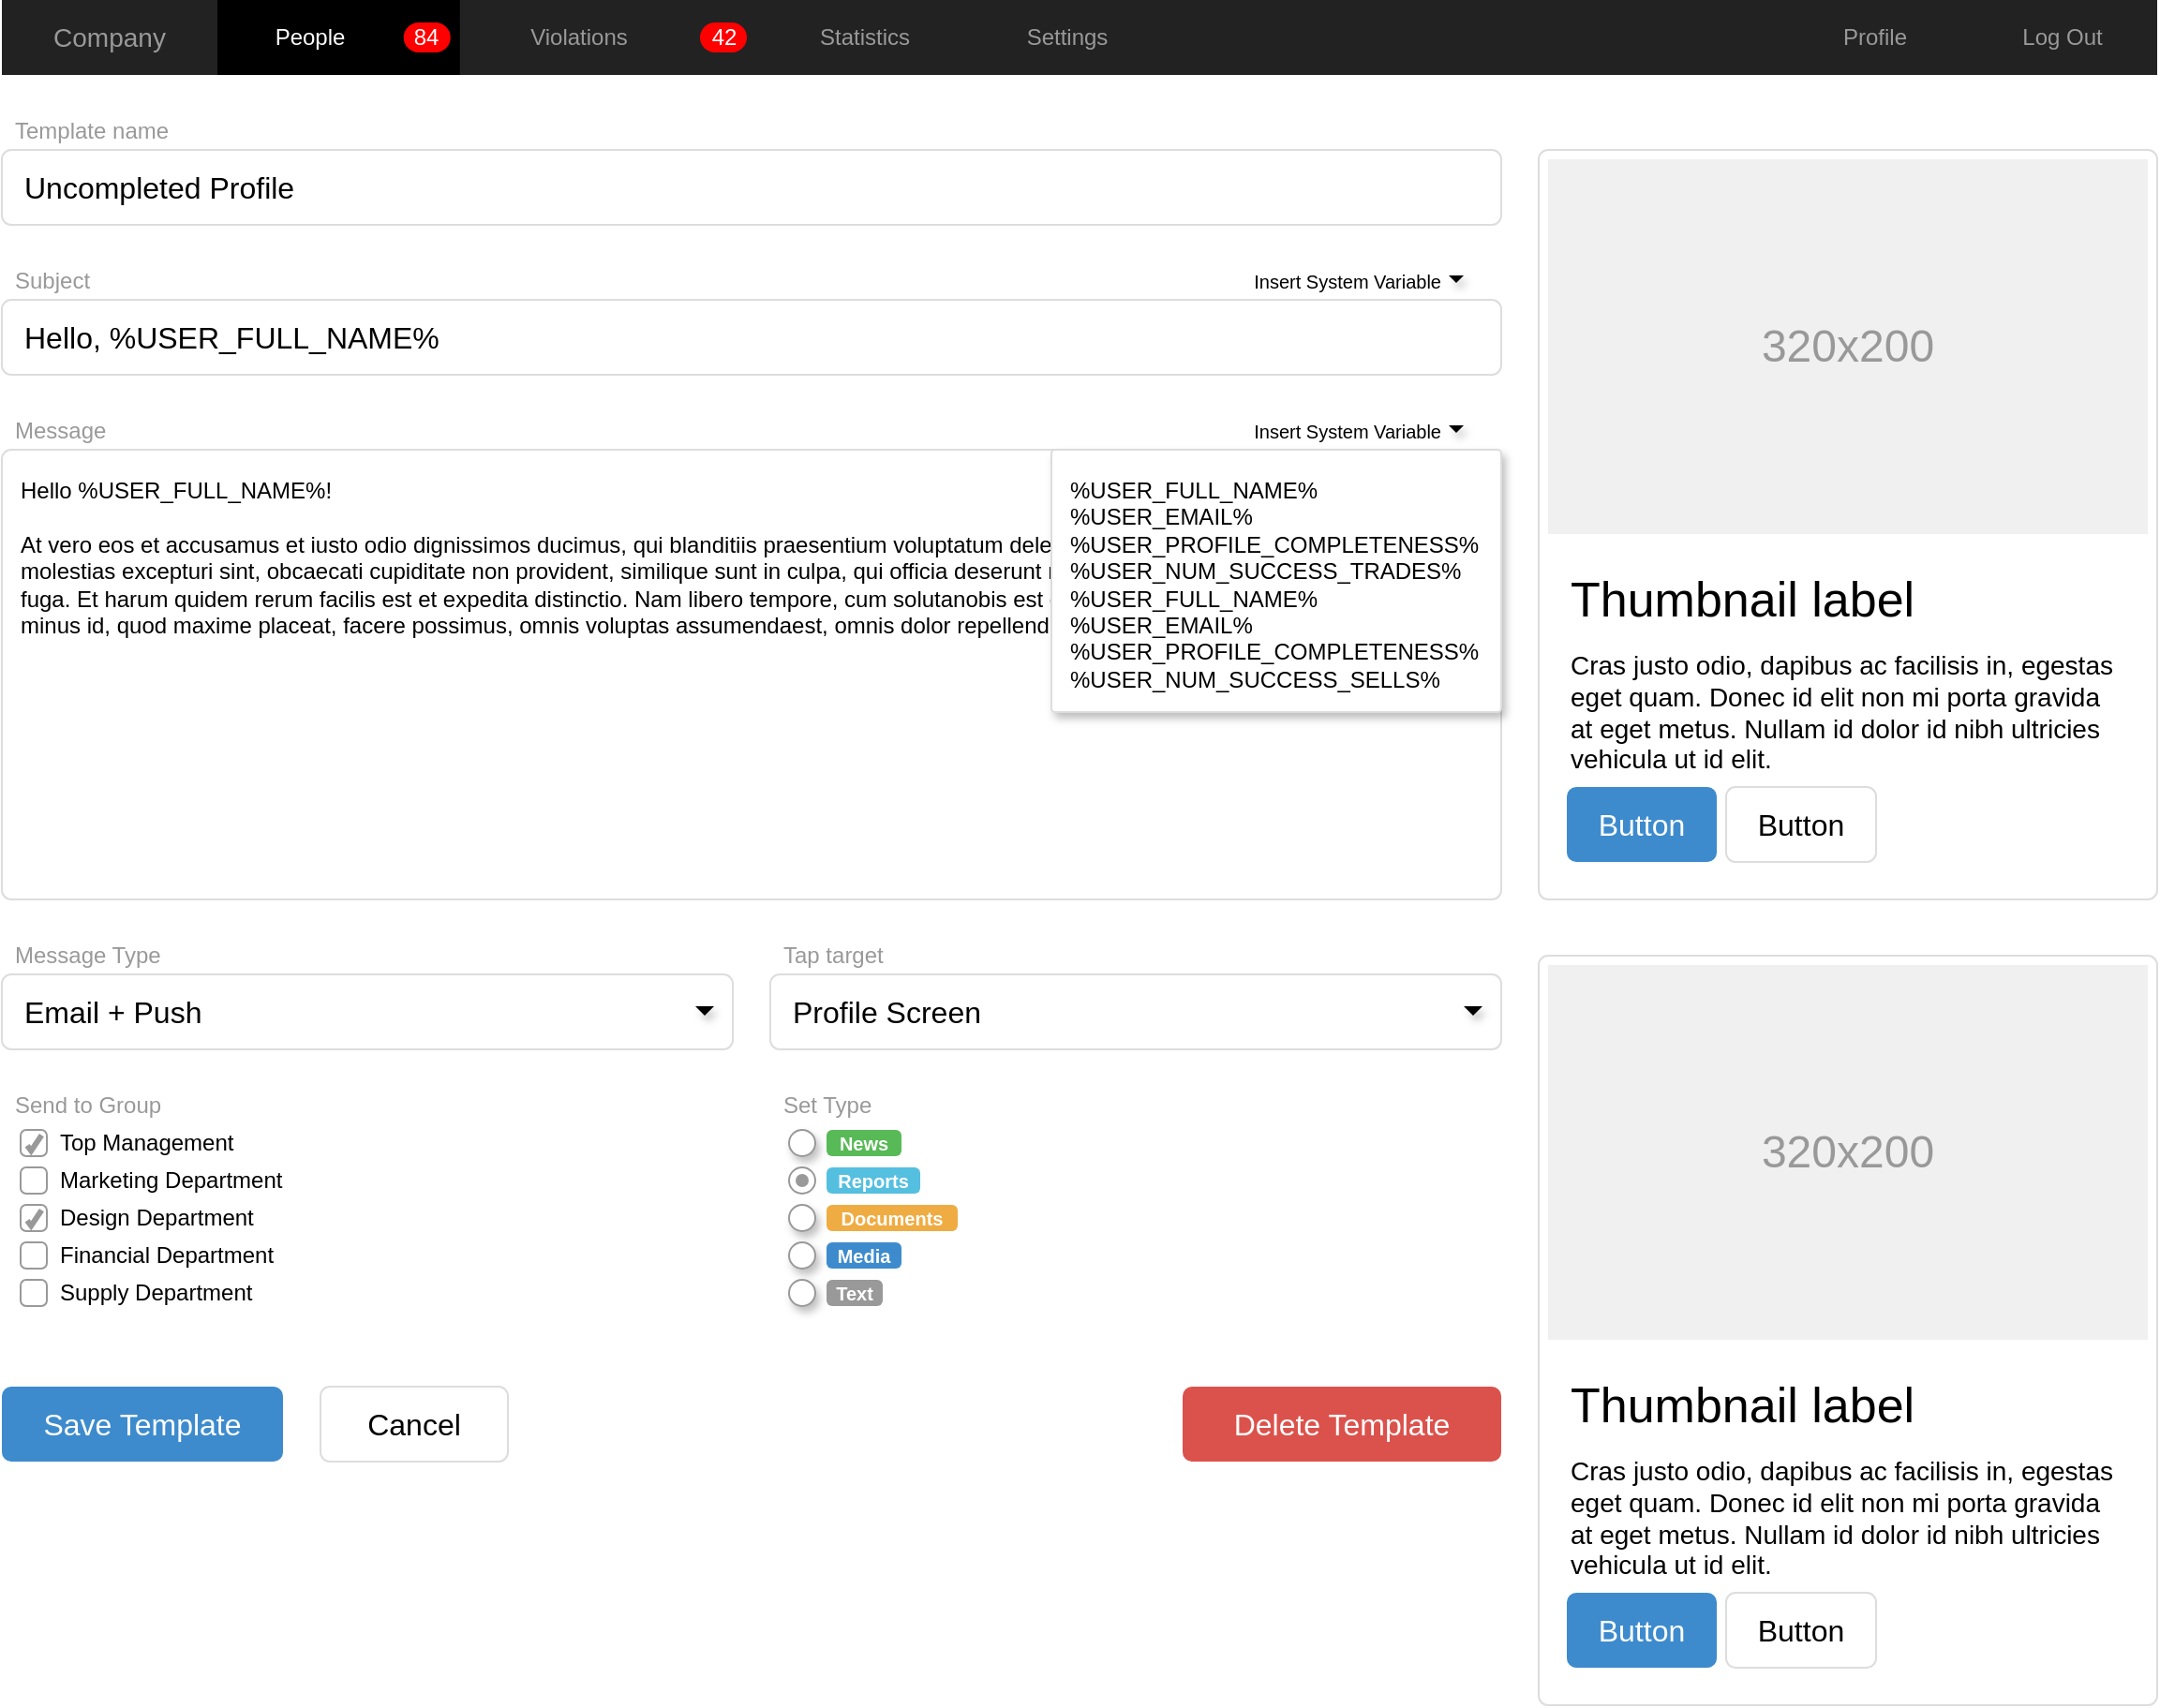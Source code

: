 <mxfile version="16.5.6" type="github" pages="3">
  <diagram name="Page-1" id="c9db0220-8083-56f3-ca83-edcdcd058819">
    <mxGraphModel dx="1392" dy="823" grid="1" gridSize="10" guides="1" tooltips="1" connect="1" arrows="1" fold="1" page="1" pageScale="1.5" pageWidth="826" pageHeight="1169" background="#ffffff" math="0" shadow="0">
      <root>
        <mxCell id="0" style=";html=1;" />
        <mxCell id="1" style=";html=1;" parent="0" />
        <mxCell id="3d76a8aef4d5c911-1" value="" style="html=1;shadow=0;dashed=0;shape=mxgraph.bootstrap.rect;fillColor=#222222;strokeColor=none;whiteSpace=wrap;rounded=0;fontSize=12;fontColor=#000000;align=center;" parent="1" vertex="1">
          <mxGeometry x="40" y="70" width="1150" height="40" as="geometry" />
        </mxCell>
        <mxCell id="3d76a8aef4d5c911-2" value="Company" style="html=1;shadow=0;dashed=0;fillColor=none;strokeColor=none;shape=mxgraph.bootstrap.rect;fontColor=#999999;fontSize=14;whiteSpace=wrap;" parent="3d76a8aef4d5c911-1" vertex="1">
          <mxGeometry width="115" height="40" as="geometry" />
        </mxCell>
        <mxCell id="3d76a8aef4d5c911-3" value="People" style="html=1;shadow=0;dashed=0;shape=mxgraph.bootstrap.rect;fillColor=#000000;strokeColor=none;fontColor=#ffffff;spacingRight=30;whiteSpace=wrap;" parent="3d76a8aef4d5c911-1" vertex="1">
          <mxGeometry x="115" width="129.375" height="40" as="geometry" />
        </mxCell>
        <mxCell id="3d76a8aef4d5c911-4" value="84" style="html=1;shadow=0;dashed=0;shape=mxgraph.bootstrap.rrect;rSize=8;fillColor=#ff0000;strokeColor=none;fontColor=#ffffff;whiteSpace=wrap;" parent="3d76a8aef4d5c911-3" vertex="1">
          <mxGeometry x="1" y="0.5" width="25" height="16" relative="1" as="geometry">
            <mxPoint x="-30" y="-8" as="offset" />
          </mxGeometry>
        </mxCell>
        <mxCell id="3d76a8aef4d5c911-5" value="Violations" style="html=1;shadow=0;dashed=0;fillColor=none;strokeColor=none;shape=mxgraph.bootstrap.rect;fontColor=#999999;spacingRight=30;whiteSpace=wrap;" parent="3d76a8aef4d5c911-1" vertex="1">
          <mxGeometry x="244.375" width="158.125" height="40" as="geometry" />
        </mxCell>
        <mxCell id="3d76a8aef4d5c911-6" value="42" style="html=1;shadow=0;dashed=0;shape=mxgraph.bootstrap.rrect;rSize=8;fillColor=#ff0000;strokeColor=none;fontColor=#ffffff;whiteSpace=wrap;" parent="3d76a8aef4d5c911-5" vertex="1">
          <mxGeometry x="1" y="0.5" width="25" height="16" relative="1" as="geometry">
            <mxPoint x="-30" y="-8" as="offset" />
          </mxGeometry>
        </mxCell>
        <mxCell id="3d76a8aef4d5c911-7" value="Statistics" style="html=1;shadow=0;dashed=0;fillColor=none;strokeColor=none;shape=mxgraph.bootstrap.rect;fontColor=#999999;whiteSpace=wrap;" parent="3d76a8aef4d5c911-1" vertex="1">
          <mxGeometry x="402.5" width="115" height="40" as="geometry" />
        </mxCell>
        <mxCell id="3d76a8aef4d5c911-8" value="Settings" style="html=1;shadow=0;dashed=0;fillColor=none;strokeColor=none;shape=mxgraph.bootstrap.rect;fontColor=#999999;whiteSpace=wrap;" parent="3d76a8aef4d5c911-1" vertex="1">
          <mxGeometry x="517.5" width="100.625" height="40" as="geometry" />
        </mxCell>
        <mxCell id="3d76a8aef4d5c911-9" value="Profile" style="html=1;shadow=0;dashed=0;fillColor=none;strokeColor=none;shape=mxgraph.bootstrap.rect;fontColor=#999999;whiteSpace=wrap;" parent="3d76a8aef4d5c911-1" vertex="1">
          <mxGeometry x="948.75" width="100.625" height="40" as="geometry" />
        </mxCell>
        <mxCell id="3d76a8aef4d5c911-10" value="Log Out" style="html=1;shadow=0;dashed=0;fillColor=none;strokeColor=none;shape=mxgraph.bootstrap.rect;fontColor=#999999;whiteSpace=wrap;" parent="3d76a8aef4d5c911-1" vertex="1">
          <mxGeometry x="1049.375" width="100.625" height="40" as="geometry" />
        </mxCell>
        <mxCell id="3d76a8aef4d5c911-11" value="" style="html=1;shadow=0;dashed=0;shape=mxgraph.bootstrap.rrect;rSize=5;strokeColor=#dddddd;rounded=0;fontSize=12;align=center;" parent="1" vertex="1">
          <mxGeometry x="860" y="150" width="330" height="400" as="geometry" />
        </mxCell>
        <mxCell id="3d76a8aef4d5c911-12" value="320x200" style="shape=rect;fontSize=24;fillColor=#f0f0f0;strokeColor=none;fontColor=#999999;whiteSpace=wrap;" parent="3d76a8aef4d5c911-11" vertex="1">
          <mxGeometry x="5" y="5" width="320" height="200" as="geometry" />
        </mxCell>
        <mxCell id="3d76a8aef4d5c911-13" value="Thumbnail label" style="html=1;shadow=0;dashed=0;shape=mxgraph.bootstrap.anchor;fontSize=26;align=left;whiteSpace=wrap;" parent="3d76a8aef4d5c911-11" vertex="1">
          <mxGeometry x="15" y="220" width="300" height="40" as="geometry" />
        </mxCell>
        <mxCell id="3d76a8aef4d5c911-14" value="Cras justo odio, dapibus ac facilisis in, egestas eget quam. Donec id elit non mi porta gravida at eget metus. Nullam id dolor id nibh ultricies vehicula ut id elit." style="html=1;shadow=0;dashed=0;shape=mxgraph.bootstrap.anchor;strokeColor=#dddddd;whiteSpace=wrap;align=left;verticalAlign=top;fontSize=14;whiteSpace=wrap;" parent="3d76a8aef4d5c911-11" vertex="1">
          <mxGeometry x="15" y="260" width="300" height="80" as="geometry" />
        </mxCell>
        <mxCell id="3d76a8aef4d5c911-15" value="Button" style="html=1;shadow=0;dashed=0;shape=mxgraph.bootstrap.rrect;rSize=5;fontSize=16;fillColor=#3D8BCD;strokeColor=none;fontColor=#ffffff;whiteSpace=wrap;" parent="3d76a8aef4d5c911-11" vertex="1">
          <mxGeometry y="1" width="80" height="40" relative="1" as="geometry">
            <mxPoint x="15" y="-60" as="offset" />
          </mxGeometry>
        </mxCell>
        <mxCell id="3d76a8aef4d5c911-16" value="Button" style="html=1;shadow=0;dashed=0;shape=mxgraph.bootstrap.rrect;rSize=5;fontSize=16;strokeColor=#dddddd;whiteSpace=wrap;" parent="3d76a8aef4d5c911-11" vertex="1">
          <mxGeometry y="1" width="80" height="40" relative="1" as="geometry">
            <mxPoint x="100" y="-60" as="offset" />
          </mxGeometry>
        </mxCell>
        <mxCell id="3d76a8aef4d5c911-17" value="Template name" style="html=1;shadow=0;dashed=0;shape=mxgraph.bootstrap.rect;strokeColor=none;fillColor=none;fontColor=#999999;align=left;spacingLeft=5;whiteSpace=wrap;rounded=0;" parent="1" vertex="1">
          <mxGeometry x="40" y="130" width="200" height="20" as="geometry" />
        </mxCell>
        <mxCell id="3d76a8aef4d5c911-18" value="Uncompleted Profile" style="html=1;shadow=0;dashed=0;shape=mxgraph.bootstrap.rrect;rSize=5;strokeColor=#dddddd;;align=left;spacingLeft=10;fontSize=16;whiteSpace=wrap;rounded=0;" parent="1" vertex="1">
          <mxGeometry x="40" y="150" width="800" height="40" as="geometry" />
        </mxCell>
        <mxCell id="3d76a8aef4d5c911-19" value="Subject" style="html=1;shadow=0;dashed=0;shape=mxgraph.bootstrap.rect;strokeColor=none;fillColor=none;fontColor=#999999;align=left;spacingLeft=5;whiteSpace=wrap;rounded=0;" parent="1" vertex="1">
          <mxGeometry x="40" y="210" width="200" height="20" as="geometry" />
        </mxCell>
        <mxCell id="3d76a8aef4d5c911-20" value="Hello, %USER_FULL_NAME%" style="html=1;shadow=0;dashed=0;shape=mxgraph.bootstrap.rrect;rSize=5;strokeColor=#dddddd;align=left;spacingLeft=10;fontSize=16;whiteSpace=wrap;rounded=0;" parent="1" vertex="1">
          <mxGeometry x="40" y="230" width="800" height="40" as="geometry" />
        </mxCell>
        <mxCell id="3d76a8aef4d5c911-21" value="Insert System Variable" style="html=1;shadow=0;dashed=0;shape=mxgraph.bootstrap.rect;strokeColor=none;fillColor=none;align=right;fontSize=10;whiteSpace=wrap;rounded=0;" parent="1" vertex="1">
          <mxGeometry x="690" y="210" width="120" height="20" as="geometry" />
        </mxCell>
        <mxCell id="3d76a8aef4d5c911-22" value="" style="shape=triangle;strokeColor=none;fillColor=#000000;direction=south;rounded=0;shadow=1;fontSize=12;fontColor=#000000;align=center;html=1;" parent="1" vertex="1">
          <mxGeometry x="812" y="217" width="8" height="4" as="geometry" />
        </mxCell>
        <mxCell id="3d76a8aef4d5c911-23" value="Message" style="html=1;shadow=0;dashed=0;shape=mxgraph.bootstrap.rect;strokeColor=none;fillColor=none;fontColor=#999999;align=left;spacingLeft=5;whiteSpace=wrap;rounded=0;" parent="1" vertex="1">
          <mxGeometry x="40" y="290" width="200" height="20" as="geometry" />
        </mxCell>
        <mxCell id="3d76a8aef4d5c911-24" value="Hello %USER_FULL_NAME%!&#xa;&#xa;At vero eos et accusamus et iusto odio dignissimos ducimus, qui blanditiis praesentium voluptatum deleniti atque corrupti, quosdolores et quas molestias excepturi sint, obcaecati cupiditate non provident, similique sunt in culpa, qui officia deserunt mollitiaanimi, id est laborum et dolorum fuga. Et harum quidem rerum facilis est et expedita distinctio. Nam libero tempore, cum solutanobis est eligendi optio, cumque nihil impedit, quo minus id, quod maxime placeat, facere possimus, omnis voluptas assumendaest, omnis dolor repellendus." style="html=1;shadow=0;dashed=0;shape=mxgraph.bootstrap.rrect;rSize=5;fontSize=12;strokeColor=#dddddd;align=left;spacing=10;verticalAlign=top;whiteSpace=wrap;rounded=0;" parent="1" vertex="1">
          <mxGeometry x="40" y="310" width="800" height="240" as="geometry" />
        </mxCell>
        <mxCell id="3d76a8aef4d5c911-25" value="Insert System Variable" style="html=1;shadow=0;dashed=0;shape=mxgraph.bootstrap.rect;strokeColor=none;fillColor=none;align=right;fontSize=10;whiteSpace=wrap;rounded=0;" parent="1" vertex="1">
          <mxGeometry x="690" y="290" width="120" height="20" as="geometry" />
        </mxCell>
        <mxCell id="3d76a8aef4d5c911-26" value="" style="shape=triangle;strokeColor=none;fillColor=#000000;direction=south;rounded=0;shadow=1;fontSize=12;fontColor=#000000;align=center;html=1;" parent="1" vertex="1">
          <mxGeometry x="812" y="297" width="8" height="4" as="geometry" />
        </mxCell>
        <mxCell id="3d76a8aef4d5c911-27" value="%USER_FULL_NAME%&#xa;%USER_EMAIL%&#xa;%USER_PROFILE_COMPLETENESS%&#xa;%USER_NUM_SUCCESS_TRADES%&#xa;%USER_FULL_NAME%&#xa;%USER_EMAIL%&#xa;%USER_PROFILE_COMPLETENESS%&#xa;%USER_NUM_SUCCESS_SELLS%" style="html=1;shadow=0;dashed=0;shape=mxgraph.bootstrap.rrect;fontSize=12;rSize=2;strokeColor=#dddddd;align=left;verticalAlign=top;spacing=10;shadow=1;whiteSpace=wrap;rounded=0;" parent="1" vertex="1">
          <mxGeometry x="600" y="310" width="240" height="140" as="geometry" />
        </mxCell>
        <mxCell id="3d76a8aef4d5c911-28" value="Message Type" style="html=1;shadow=0;dashed=0;shape=mxgraph.bootstrap.rect;strokeColor=none;fillColor=none;fontColor=#999999;align=left;spacingLeft=5;whiteSpace=wrap;rounded=0;" parent="1" vertex="1">
          <mxGeometry x="40" y="570" width="200" height="20" as="geometry" />
        </mxCell>
        <mxCell id="3d76a8aef4d5c911-29" value="Email + Push" style="html=1;shadow=0;dashed=0;shape=mxgraph.bootstrap.rrect;rSize=5;strokeColor=#dddddd;align=left;spacingLeft=10;fontSize=16;whiteSpace=wrap;rounded=0;" parent="1" vertex="1">
          <mxGeometry x="40" y="590" width="390" height="40" as="geometry" />
        </mxCell>
        <mxCell id="3d76a8aef4d5c911-30" value="" style="shape=triangle;strokeColor=none;fillColor=#000000;direction=south;rounded=0;shadow=1;fontSize=12;fontColor=#000000;align=center;html=1;" parent="1" vertex="1">
          <mxGeometry x="410" y="607" width="10" height="5" as="geometry" />
        </mxCell>
        <mxCell id="3d76a8aef4d5c911-31" value="Tap target" style="html=1;shadow=0;dashed=0;shape=mxgraph.bootstrap.rect;strokeColor=none;fillColor=none;fontColor=#999999;align=left;spacingLeft=5;whiteSpace=wrap;rounded=0;" parent="1" vertex="1">
          <mxGeometry x="450" y="570" width="200" height="20" as="geometry" />
        </mxCell>
        <mxCell id="3d76a8aef4d5c911-32" value="Profile Screen" style="html=1;shadow=0;dashed=0;shape=mxgraph.bootstrap.rrect;rSize=5;strokeColor=#dddddd;align=left;spacingLeft=10;fontSize=16;whiteSpace=wrap;rounded=0;" parent="1" vertex="1">
          <mxGeometry x="450" y="590" width="390" height="40" as="geometry" />
        </mxCell>
        <mxCell id="3d76a8aef4d5c911-33" value="" style="shape=triangle;strokeColor=none;fillColor=#000000;direction=south;rounded=0;shadow=1;fontSize=12;fontColor=#000000;align=center;html=1;" parent="1" vertex="1">
          <mxGeometry x="820" y="607" width="10" height="5" as="geometry" />
        </mxCell>
        <mxCell id="3d76a8aef4d5c911-34" value="Send to Group" style="html=1;shadow=0;dashed=0;shape=mxgraph.bootstrap.rect;strokeColor=none;fillColor=none;fontColor=#999999;align=left;spacingLeft=5;whiteSpace=wrap;rounded=0;" parent="1" vertex="1">
          <mxGeometry x="40" y="650" width="200" height="20" as="geometry" />
        </mxCell>
        <mxCell id="3d76a8aef4d5c911-35" value="Top Management" style="html=1;shadow=0;dashed=0;shape=mxgraph.bootstrap.checkbox;fontSize=12;strokeColor=#999999;align=left;labelPosition=right;spacingLeft=5;rounded=0;" parent="1" vertex="1">
          <mxGeometry x="50" y="673" width="14" height="14" as="geometry" />
        </mxCell>
        <mxCell id="3d76a8aef4d5c911-36" value="Marketing Department" style="html=1;shadow=0;dashed=0;shape=mxgraph.bootstrap.rrect;fontSize=12;rSize=3;strokeColor=#999999;align=left;labelPosition=right;spacingLeft=5;rounded=0;" parent="1" vertex="1">
          <mxGeometry x="50" y="693" width="14" height="14" as="geometry" />
        </mxCell>
        <mxCell id="3d76a8aef4d5c911-37" value="Design Department" style="html=1;shadow=0;dashed=0;shape=mxgraph.bootstrap.checkbox;fontSize=12;strokeColor=#999999;align=left;labelPosition=right;spacingLeft=5;rounded=0;" parent="1" vertex="1">
          <mxGeometry x="50" y="713" width="14" height="14" as="geometry" />
        </mxCell>
        <mxCell id="3d76a8aef4d5c911-38" value="Financial Department" style="html=1;shadow=0;dashed=0;shape=mxgraph.bootstrap.rrect;fontSize=12;rSize=3;strokeColor=#999999;align=left;labelPosition=right;spacingLeft=5;rounded=0;" parent="1" vertex="1">
          <mxGeometry x="50" y="733" width="14" height="14" as="geometry" />
        </mxCell>
        <mxCell id="3d76a8aef4d5c911-39" value="Supply Department" style="html=1;shadow=0;dashed=0;shape=mxgraph.bootstrap.rrect;fontSize=12;rSize=3;strokeColor=#999999;align=left;labelPosition=right;spacingLeft=5;rounded=0;" parent="1" vertex="1">
          <mxGeometry x="50" y="753" width="14" height="14" as="geometry" />
        </mxCell>
        <mxCell id="3d76a8aef4d5c911-40" value="Set Type" style="html=1;shadow=0;dashed=0;shape=mxgraph.bootstrap.rect;strokeColor=none;fillColor=none;fontColor=#999999;align=left;spacingLeft=5;whiteSpace=wrap;rounded=0;" parent="1" vertex="1">
          <mxGeometry x="450" y="650" width="200" height="20" as="geometry" />
        </mxCell>
        <mxCell id="3d76a8aef4d5c911-41" value="" style="shape=ellipse;dashed=0;strokeColor=#999999;fillColor=#ffffff;html=1;rounded=0;shadow=1;fontSize=12;fontColor=#000000;align=center;" parent="1" vertex="1">
          <mxGeometry x="460" y="673" width="14" height="14" as="geometry" />
        </mxCell>
        <mxCell id="3d76a8aef4d5c911-42" value="News" style="html=1;shadow=0;dashed=0;shape=mxgraph.bootstrap.rrect;align=center;rSize=3;strokeColor=none;fillColor=#58B957;fontColor=#ffffff;fontStyle=1;fontSize=10;whiteSpace=wrap;rounded=0;" parent="1" vertex="1">
          <mxGeometry x="480" y="673" width="40" height="14" as="geometry" />
        </mxCell>
        <mxCell id="3d76a8aef4d5c911-43" value="" style="html=1;shadow=0;dashed=0;shape=mxgraph.bootstrap.radioButton;strokeColor=#999999;fillColor=#ffffff;rounded=0;fontSize=12;fontColor=#000000;align=center;" parent="1" vertex="1">
          <mxGeometry x="460" y="693" width="14" height="14" as="geometry" />
        </mxCell>
        <mxCell id="3d76a8aef4d5c911-44" value="Reports" style="html=1;shadow=0;dashed=0;shape=mxgraph.bootstrap.rrect;align=center;rSize=3;strokeColor=none;fillColor=#55BFE0;fontColor=#ffffff;fontStyle=1;fontSize=10;whiteSpace=wrap;rounded=0;" parent="1" vertex="1">
          <mxGeometry x="480" y="693" width="50" height="14" as="geometry" />
        </mxCell>
        <mxCell id="3d76a8aef4d5c911-45" value="" style="shape=ellipse;dashed=0;strokeColor=#999999;fillColor=#ffffff;html=1;rounded=0;shadow=1;fontSize=12;fontColor=#000000;align=center;" parent="1" vertex="1">
          <mxGeometry x="460" y="713" width="14" height="14" as="geometry" />
        </mxCell>
        <mxCell id="3d76a8aef4d5c911-46" value="Documents" style="html=1;shadow=0;dashed=0;shape=mxgraph.bootstrap.rrect;align=center;rSize=3;strokeColor=none;fillColor=#EFAC43;fontColor=#ffffff;fontStyle=1;fontSize=10;whiteSpace=wrap;rounded=0;" parent="1" vertex="1">
          <mxGeometry x="480" y="713" width="70" height="14" as="geometry" />
        </mxCell>
        <mxCell id="3d76a8aef4d5c911-47" value="" style="shape=ellipse;dashed=0;strokeColor=#999999;fillColor=#ffffff;html=1;rounded=0;shadow=1;fontSize=12;fontColor=#000000;align=center;" parent="1" vertex="1">
          <mxGeometry x="460" y="733" width="14" height="14" as="geometry" />
        </mxCell>
        <mxCell id="3d76a8aef4d5c911-48" value="Media" style="html=1;shadow=0;dashed=0;shape=mxgraph.bootstrap.rrect;align=center;rSize=3;strokeColor=none;fillColor=#3D8BCD;fontColor=#ffffff;fontStyle=1;fontSize=10;whiteSpace=wrap;rounded=0;" parent="1" vertex="1">
          <mxGeometry x="480" y="733" width="40" height="14" as="geometry" />
        </mxCell>
        <mxCell id="3d76a8aef4d5c911-49" value="" style="shape=ellipse;dashed=0;strokeColor=#999999;fillColor=#ffffff;html=1;rounded=0;shadow=1;fontSize=12;fontColor=#000000;align=center;" parent="1" vertex="1">
          <mxGeometry x="460" y="753" width="14" height="14" as="geometry" />
        </mxCell>
        <mxCell id="3d76a8aef4d5c911-50" value="Text" style="html=1;shadow=0;dashed=0;shape=mxgraph.bootstrap.rrect;align=center;rSize=3;strokeColor=none;fillColor=#999999;fontColor=#ffffff;fontStyle=1;fontSize=10;whiteSpace=wrap;rounded=0;" parent="1" vertex="1">
          <mxGeometry x="480" y="753" width="30" height="14" as="geometry" />
        </mxCell>
        <mxCell id="3d76a8aef4d5c911-51" value="Save Template" style="html=1;shadow=0;dashed=0;shape=mxgraph.bootstrap.rrect;align=center;rSize=5;strokeColor=none;fillColor=#3D8BCD;fontColor=#ffffff;fontSize=16;whiteSpace=wrap;rounded=0;" parent="1" vertex="1">
          <mxGeometry x="40" y="810" width="150" height="40" as="geometry" />
        </mxCell>
        <mxCell id="3d76a8aef4d5c911-52" value="Cancel" style="html=1;shadow=0;dashed=0;shape=mxgraph.bootstrap.rrect;align=center;rSize=5;strokeColor=#dddddd;fontSize=16;whiteSpace=wrap;rounded=0;" parent="1" vertex="1">
          <mxGeometry x="210" y="810" width="100" height="40" as="geometry" />
        </mxCell>
        <mxCell id="3d76a8aef4d5c911-53" value="Delete Template" style="html=1;shadow=0;dashed=0;shape=mxgraph.bootstrap.rrect;align=center;rSize=5;strokeColor=none;fillColor=#DB524C;fontColor=#ffffff;fontSize=16;whiteSpace=wrap;rounded=0;" parent="1" vertex="1">
          <mxGeometry x="670" y="810" width="170" height="40" as="geometry" />
        </mxCell>
        <mxCell id="3d76a8aef4d5c911-54" value="" style="html=1;shadow=0;dashed=0;shape=mxgraph.bootstrap.rrect;rSize=5;strokeColor=#dddddd;rounded=0;fontSize=12;align=center;" parent="1" vertex="1">
          <mxGeometry x="860" y="580" width="330" height="400" as="geometry" />
        </mxCell>
        <mxCell id="3d76a8aef4d5c911-55" value="320x200" style="shape=rect;fontSize=24;fillColor=#f0f0f0;strokeColor=none;fontColor=#999999;whiteSpace=wrap;" parent="3d76a8aef4d5c911-54" vertex="1">
          <mxGeometry x="5" y="5" width="320" height="200" as="geometry" />
        </mxCell>
        <mxCell id="3d76a8aef4d5c911-56" value="Thumbnail label" style="html=1;shadow=0;dashed=0;shape=mxgraph.bootstrap.anchor;fontSize=26;align=left;whiteSpace=wrap;" parent="3d76a8aef4d5c911-54" vertex="1">
          <mxGeometry x="15" y="220" width="300" height="40" as="geometry" />
        </mxCell>
        <mxCell id="3d76a8aef4d5c911-57" value="Cras justo odio, dapibus ac facilisis in, egestas eget quam. Donec id elit non mi porta gravida at eget metus. Nullam id dolor id nibh ultricies vehicula ut id elit." style="html=1;shadow=0;dashed=0;shape=mxgraph.bootstrap.anchor;strokeColor=#dddddd;whiteSpace=wrap;align=left;verticalAlign=top;fontSize=14;whiteSpace=wrap;" parent="3d76a8aef4d5c911-54" vertex="1">
          <mxGeometry x="15" y="260" width="300" height="80" as="geometry" />
        </mxCell>
        <mxCell id="3d76a8aef4d5c911-58" value="Button" style="html=1;shadow=0;dashed=0;shape=mxgraph.bootstrap.rrect;rSize=5;fontSize=16;fillColor=#3D8BCD;strokeColor=none;fontColor=#ffffff;whiteSpace=wrap;" parent="3d76a8aef4d5c911-54" vertex="1">
          <mxGeometry y="1" width="80" height="40" relative="1" as="geometry">
            <mxPoint x="15" y="-60" as="offset" />
          </mxGeometry>
        </mxCell>
        <mxCell id="3d76a8aef4d5c911-59" value="Button" style="html=1;shadow=0;dashed=0;shape=mxgraph.bootstrap.rrect;rSize=5;fontSize=16;strokeColor=#dddddd;whiteSpace=wrap;" parent="3d76a8aef4d5c911-54" vertex="1">
          <mxGeometry y="1" width="80" height="40" relative="1" as="geometry">
            <mxPoint x="100" y="-60" as="offset" />
          </mxGeometry>
        </mxCell>
      </root>
    </mxGraphModel>
  </diagram>
  <diagram id="GwYfpjJH9VO5fKc5FslF" name="Page-2">
    <mxGraphModel dx="5726" dy="4469" grid="1" gridSize="10" guides="1" tooltips="1" connect="1" arrows="1" fold="1" page="1" pageScale="1" pageWidth="850" pageHeight="1100" math="0" shadow="1">
      <root>
        <mxCell id="M9VMMHDDHPspccxscUko-0" />
        <mxCell id="M9VMMHDDHPspccxscUko-1" parent="M9VMMHDDHPspccxscUko-0" />
        <mxCell id="39L9P5LZ6C69ixdn0n8w-1" value="" style="rounded=0;whiteSpace=wrap;html=1;" vertex="1" parent="M9VMMHDDHPspccxscUko-1">
          <mxGeometry x="40" y="-160" width="960" height="1000" as="geometry" />
        </mxCell>
        <mxCell id="39L9P5LZ6C69ixdn0n8w-2" value="HEADER" style="rounded=0;whiteSpace=wrap;html=1;fillColor=#919191;fontColor=#FFFFFF;" vertex="1" parent="M9VMMHDDHPspccxscUko-1">
          <mxGeometry x="40" y="-160" width="960" height="160" as="geometry" />
        </mxCell>
        <mxCell id="p_hJxcabzia8E2aWTGxL-0" value="LOGO" style="rounded=0;whiteSpace=wrap;html=1;fillColor=#fad7ac;strokeColor=#b46504;" vertex="1" parent="M9VMMHDDHPspccxscUko-1">
          <mxGeometry x="40" y="-160" width="160" height="160" as="geometry" />
        </mxCell>
        <mxCell id="p_hJxcabzia8E2aWTGxL-6" value="course 1" style="rounded=0;whiteSpace=wrap;html=1;" vertex="1" parent="M9VMMHDDHPspccxscUko-1">
          <mxGeometry x="120" y="41" width="800" height="200" as="geometry" />
        </mxCell>
        <mxCell id="p_hJxcabzia8E2aWTGxL-9" value="&lt;font color=&quot;#ffffff&quot;&gt;FOOTER&lt;/font&gt;" style="rounded=0;whiteSpace=wrap;html=1;strokeColor=#000000;fillColor=#5E5E5E;" vertex="1" parent="M9VMMHDDHPspccxscUko-1">
          <mxGeometry x="40" y="681" width="960" height="160" as="geometry" />
        </mxCell>
        <mxCell id="p_hJxcabzia8E2aWTGxL-10" style="edgeStyle=orthogonalEdgeStyle;rounded=0;orthogonalLoop=1;jettySize=auto;html=1;exitX=0.5;exitY=1;exitDx=0;exitDy=0;" edge="1" parent="M9VMMHDDHPspccxscUko-1" source="39L9P5LZ6C69ixdn0n8w-1" target="39L9P5LZ6C69ixdn0n8w-1">
          <mxGeometry relative="1" as="geometry" />
        </mxCell>
        <mxCell id="p_hJxcabzia8E2aWTGxL-11" value="SIGN IN \ SIGN UP" style="rounded=0;whiteSpace=wrap;html=1;fillColor=#cce5ff;strokeColor=#36393d;" vertex="1" parent="M9VMMHDDHPspccxscUko-1">
          <mxGeometry x="760" y="-160" width="240" height="40" as="geometry" />
        </mxCell>
        <mxCell id="zuxQxWUdCscNBMgo1NWX-28" value="https://knowledge.ewo.dom" style="rounded=0;whiteSpace=wrap;html=1;labelBackgroundColor=none;strokeColor=#82b366;fillColor=#d5e8d4;align=left;" vertex="1" parent="M9VMMHDDHPspccxscUko-1">
          <mxGeometry x="40" y="-180" width="960" height="20" as="geometry" />
        </mxCell>
        <mxCell id="zuxQxWUdCscNBMgo1NWX-38" value="1 2 3 ... last" style="rounded=1;whiteSpace=wrap;html=1;labelBackgroundColor=none;strokeColor=#9673a6;fillColor=#e1d5e7;" vertex="1" parent="M9VMMHDDHPspccxscUko-1">
          <mxGeometry x="120" y="641" width="800" height="40" as="geometry" />
        </mxCell>
        <mxCell id="zuxQxWUdCscNBMgo1NWX-39" value="1 2 3 ... last" style="rounded=1;whiteSpace=wrap;html=1;labelBackgroundColor=none;strokeColor=#9673a6;fillColor=#e1d5e7;" vertex="1" parent="M9VMMHDDHPspccxscUko-1">
          <mxGeometry x="120" width="800" height="41" as="geometry" />
        </mxCell>
        <mxCell id="zuxQxWUdCscNBMgo1NWX-61" value="" style="rounded=0;whiteSpace=wrap;html=1;labelBackgroundColor=none;fontColor=#000000;strokeColor=#FFFF99;fillColor=#919191;" vertex="1" parent="M9VMMHDDHPspccxscUko-1">
          <mxGeometry x="40" y="-220" width="240" height="40" as="geometry" />
        </mxCell>
        <mxCell id="zuxQxWUdCscNBMgo1NWX-62" value="" style="rounded=0;whiteSpace=wrap;html=1;labelBackgroundColor=none;fontColor=#000000;strokeColor=#FFFF99;fillColor=#919191;" vertex="1" parent="M9VMMHDDHPspccxscUko-1">
          <mxGeometry x="280" y="-220" width="240" height="40" as="geometry" />
        </mxCell>
        <mxCell id="zuxQxWUdCscNBMgo1NWX-63" value="" style="rounded=0;whiteSpace=wrap;html=1;labelBackgroundColor=none;fontColor=#000000;strokeColor=#FFFF99;fillColor=#919191;" vertex="1" parent="M9VMMHDDHPspccxscUko-1">
          <mxGeometry x="520" y="-220" width="240" height="40" as="geometry" />
        </mxCell>
        <mxCell id="zuxQxWUdCscNBMgo1NWX-64" value="" style="rounded=0;whiteSpace=wrap;html=1;labelBackgroundColor=none;fontColor=#000000;strokeColor=#FFFF99;fillColor=#919191;" vertex="1" parent="M9VMMHDDHPspccxscUko-1">
          <mxGeometry x="760" y="-220" width="240" height="40" as="geometry" />
        </mxCell>
        <mxCell id="zuxQxWUdCscNBMgo1NWX-65" value="" style="rounded=0;whiteSpace=wrap;html=1;labelBackgroundColor=none;fontColor=#000000;strokeColor=#FFFF99;fillColor=#919191;" vertex="1" parent="M9VMMHDDHPspccxscUko-1">
          <mxGeometry x="40" y="-280" width="960" height="60" as="geometry" />
        </mxCell>
        <mxCell id="zuxQxWUdCscNBMgo1NWX-68" value="" style="shape=crossbar;whiteSpace=wrap;html=1;rounded=1;direction=south;labelBackgroundColor=none;fontColor=#000000;strokeColor=#FFFF99;fillColor=#919191;" vertex="1" parent="M9VMMHDDHPspccxscUko-1">
          <mxGeometry x="110" y="-280" width="20" height="60" as="geometry" />
        </mxCell>
        <mxCell id="zuxQxWUdCscNBMgo1NWX-70" value="" style="shape=crossbar;whiteSpace=wrap;html=1;rounded=1;direction=south;labelBackgroundColor=none;fontColor=#000000;strokeColor=#FFFF99;fillColor=#919191;" vertex="1" parent="M9VMMHDDHPspccxscUko-1">
          <mxGeometry x="190" y="-280" width="20" height="60" as="geometry" />
        </mxCell>
        <mxCell id="zuxQxWUdCscNBMgo1NWX-71" value="" style="shape=crossbar;whiteSpace=wrap;html=1;rounded=1;direction=south;labelBackgroundColor=none;fontColor=#000000;strokeColor=#FFFF99;fillColor=#919191;" vertex="1" parent="M9VMMHDDHPspccxscUko-1">
          <mxGeometry x="350" y="-280" width="20" height="60" as="geometry" />
        </mxCell>
        <mxCell id="zuxQxWUdCscNBMgo1NWX-72" value="" style="shape=crossbar;whiteSpace=wrap;html=1;rounded=1;direction=south;labelBackgroundColor=none;fontColor=#000000;strokeColor=#FFFF99;fillColor=#919191;" vertex="1" parent="M9VMMHDDHPspccxscUko-1">
          <mxGeometry x="270" y="-280" width="20" height="60" as="geometry" />
        </mxCell>
        <mxCell id="zuxQxWUdCscNBMgo1NWX-73" value="" style="shape=crossbar;whiteSpace=wrap;html=1;rounded=1;direction=south;labelBackgroundColor=none;fontColor=#000000;strokeColor=#FFFF99;fillColor=#919191;" vertex="1" parent="M9VMMHDDHPspccxscUko-1">
          <mxGeometry x="510" y="-280" width="20" height="60" as="geometry" />
        </mxCell>
        <mxCell id="zuxQxWUdCscNBMgo1NWX-74" value="" style="shape=crossbar;whiteSpace=wrap;html=1;rounded=1;direction=south;labelBackgroundColor=none;fontColor=#000000;strokeColor=#FFFF99;fillColor=#919191;" vertex="1" parent="M9VMMHDDHPspccxscUko-1">
          <mxGeometry x="430" y="-280" width="20" height="60" as="geometry" />
        </mxCell>
        <mxCell id="zuxQxWUdCscNBMgo1NWX-75" value="" style="shape=crossbar;whiteSpace=wrap;html=1;rounded=1;direction=south;labelBackgroundColor=none;fontColor=#000000;strokeColor=#FFFF99;fillColor=#919191;" vertex="1" parent="M9VMMHDDHPspccxscUko-1">
          <mxGeometry x="590" y="-280" width="20" height="60" as="geometry" />
        </mxCell>
        <mxCell id="zuxQxWUdCscNBMgo1NWX-76" value="" style="shape=crossbar;whiteSpace=wrap;html=1;rounded=1;direction=south;labelBackgroundColor=none;fontColor=#000000;strokeColor=#FFFF99;fillColor=#919191;" vertex="1" parent="M9VMMHDDHPspccxscUko-1">
          <mxGeometry x="670" y="-280" width="20" height="60" as="geometry" />
        </mxCell>
        <mxCell id="zuxQxWUdCscNBMgo1NWX-77" value="" style="shape=crossbar;whiteSpace=wrap;html=1;rounded=1;direction=south;labelBackgroundColor=none;fontColor=#000000;strokeColor=#FFFF99;fillColor=#919191;" vertex="1" parent="M9VMMHDDHPspccxscUko-1">
          <mxGeometry x="750" y="-280" width="20" height="60" as="geometry" />
        </mxCell>
        <mxCell id="zuxQxWUdCscNBMgo1NWX-78" value="" style="shape=crossbar;whiteSpace=wrap;html=1;rounded=1;direction=south;labelBackgroundColor=none;fontColor=#000000;strokeColor=#FFFF99;fillColor=#919191;" vertex="1" parent="M9VMMHDDHPspccxscUko-1">
          <mxGeometry x="830" y="-280" width="20" height="60" as="geometry" />
        </mxCell>
        <mxCell id="zuxQxWUdCscNBMgo1NWX-79" value="" style="shape=crossbar;whiteSpace=wrap;html=1;rounded=1;direction=south;labelBackgroundColor=none;fontColor=#000000;strokeColor=#FFFF99;fillColor=#919191;" vertex="1" parent="M9VMMHDDHPspccxscUko-1">
          <mxGeometry x="910" y="-280" width="20" height="60" as="geometry" />
        </mxCell>
        <mxCell id="zuxQxWUdCscNBMgo1NWX-80" value="" style="shape=crossbar;whiteSpace=wrap;html=1;rounded=1;direction=south;labelBackgroundColor=none;fontColor=#000000;strokeColor=#FFFF99;fillColor=#919191;" vertex="1" parent="M9VMMHDDHPspccxscUko-1">
          <mxGeometry x="990" y="-280" width="20" height="60" as="geometry" />
        </mxCell>
        <mxCell id="zuxQxWUdCscNBMgo1NWX-81" value="" style="shape=crossbar;whiteSpace=wrap;html=1;rounded=1;direction=south;labelBackgroundColor=none;fontColor=#000000;strokeColor=#FFFF99;fillColor=#919191;" vertex="1" parent="M9VMMHDDHPspccxscUko-1">
          <mxGeometry x="30" y="-280" width="20" height="60" as="geometry" />
        </mxCell>
        <mxCell id="zuxQxWUdCscNBMgo1NWX-87" value="course 2" style="rounded=0;whiteSpace=wrap;html=1;" vertex="1" parent="M9VMMHDDHPspccxscUko-1">
          <mxGeometry x="120" y="241.0" width="800" height="200" as="geometry" />
        </mxCell>
        <mxCell id="zuxQxWUdCscNBMgo1NWX-88" value="course 3" style="rounded=0;whiteSpace=wrap;html=1;" vertex="1" parent="M9VMMHDDHPspccxscUko-1">
          <mxGeometry x="120" y="441" width="800" height="200" as="geometry" />
        </mxCell>
        <mxCell id="zuxQxWUdCscNBMgo1NWX-89" value="" style="rounded=0;whiteSpace=wrap;html=1;" vertex="1" parent="M9VMMHDDHPspccxscUko-1">
          <mxGeometry x="1120" y="-160" width="960" height="960" as="geometry" />
        </mxCell>
        <mxCell id="zuxQxWUdCscNBMgo1NWX-90" value="HEADER" style="rounded=0;whiteSpace=wrap;html=1;fillColor=#919191;fontColor=#FFFFFF;" vertex="1" parent="M9VMMHDDHPspccxscUko-1">
          <mxGeometry x="1120" y="-160" width="960" height="120" as="geometry" />
        </mxCell>
        <mxCell id="zuxQxWUdCscNBMgo1NWX-91" value="LOGO" style="rounded=0;whiteSpace=wrap;html=1;fillColor=#fad7ac;strokeColor=#b46504;" vertex="1" parent="M9VMMHDDHPspccxscUko-1">
          <mxGeometry x="1120" y="-160" width="240" height="120" as="geometry" />
        </mxCell>
        <mxCell id="zuxQxWUdCscNBMgo1NWX-92" value="course 1" style="rounded=0;whiteSpace=wrap;html=1;" vertex="1" parent="M9VMMHDDHPspccxscUko-1">
          <mxGeometry x="1360" y="1" width="720" height="200" as="geometry" />
        </mxCell>
        <mxCell id="zuxQxWUdCscNBMgo1NWX-93" value="&lt;font color=&quot;#ffffff&quot;&gt;FOOTER&lt;/font&gt;" style="rounded=0;whiteSpace=wrap;html=1;strokeColor=#000000;fillColor=#5E5E5E;" vertex="1" parent="M9VMMHDDHPspccxscUko-1">
          <mxGeometry x="1120" y="641" width="960" height="160" as="geometry" />
        </mxCell>
        <mxCell id="zuxQxWUdCscNBMgo1NWX-94" style="edgeStyle=orthogonalEdgeStyle;rounded=0;orthogonalLoop=1;jettySize=auto;html=1;exitX=0.5;exitY=1;exitDx=0;exitDy=0;" edge="1" source="zuxQxWUdCscNBMgo1NWX-89" target="zuxQxWUdCscNBMgo1NWX-89" parent="M9VMMHDDHPspccxscUko-1">
          <mxGeometry relative="1" as="geometry" />
        </mxCell>
        <mxCell id="zuxQxWUdCscNBMgo1NWX-95" value="SIGN OUT" style="rounded=0;whiteSpace=wrap;html=1;fillColor=#cce5ff;strokeColor=#36393d;" vertex="1" parent="M9VMMHDDHPspccxscUko-1">
          <mxGeometry x="1840" y="-160" width="240" height="40" as="geometry" />
        </mxCell>
        <mxCell id="zuxQxWUdCscNBMgo1NWX-96" value="https://knowledge.ewo.dom" style="rounded=0;whiteSpace=wrap;html=1;labelBackgroundColor=none;strokeColor=#82b366;fillColor=#d5e8d4;align=left;" vertex="1" parent="M9VMMHDDHPspccxscUko-1">
          <mxGeometry x="1120" y="-180" width="960" height="20" as="geometry" />
        </mxCell>
        <mxCell id="zuxQxWUdCscNBMgo1NWX-97" value="1 2 3 ... last" style="rounded=1;whiteSpace=wrap;html=1;labelBackgroundColor=none;strokeColor=#9673a6;fillColor=#e1d5e7;" vertex="1" parent="M9VMMHDDHPspccxscUko-1">
          <mxGeometry x="1360" y="601" width="720" height="40" as="geometry" />
        </mxCell>
        <mxCell id="zuxQxWUdCscNBMgo1NWX-98" value="1 2 3 ... last" style="rounded=1;whiteSpace=wrap;html=1;labelBackgroundColor=none;strokeColor=#9673a6;fillColor=#e1d5e7;" vertex="1" parent="M9VMMHDDHPspccxscUko-1">
          <mxGeometry x="1360" y="-40" width="720" height="41" as="geometry" />
        </mxCell>
        <mxCell id="zuxQxWUdCscNBMgo1NWX-99" value="" style="rounded=0;whiteSpace=wrap;html=1;labelBackgroundColor=none;fontColor=#000000;strokeColor=#FFFF99;fillColor=#919191;" vertex="1" parent="M9VMMHDDHPspccxscUko-1">
          <mxGeometry x="1120" y="-220" width="240" height="40" as="geometry" />
        </mxCell>
        <mxCell id="zuxQxWUdCscNBMgo1NWX-100" value="" style="rounded=0;whiteSpace=wrap;html=1;labelBackgroundColor=none;fontColor=#000000;strokeColor=#FFFF99;fillColor=#919191;" vertex="1" parent="M9VMMHDDHPspccxscUko-1">
          <mxGeometry x="1360" y="-220" width="240" height="40" as="geometry" />
        </mxCell>
        <mxCell id="zuxQxWUdCscNBMgo1NWX-101" value="" style="rounded=0;whiteSpace=wrap;html=1;labelBackgroundColor=none;fontColor=#000000;strokeColor=#FFFF99;fillColor=#919191;" vertex="1" parent="M9VMMHDDHPspccxscUko-1">
          <mxGeometry x="1600" y="-220" width="240" height="40" as="geometry" />
        </mxCell>
        <mxCell id="zuxQxWUdCscNBMgo1NWX-102" value="" style="rounded=0;whiteSpace=wrap;html=1;labelBackgroundColor=none;fontColor=#000000;strokeColor=#FFFF99;fillColor=#919191;" vertex="1" parent="M9VMMHDDHPspccxscUko-1">
          <mxGeometry x="1840" y="-220" width="240" height="40" as="geometry" />
        </mxCell>
        <mxCell id="zuxQxWUdCscNBMgo1NWX-103" value="" style="rounded=0;whiteSpace=wrap;html=1;labelBackgroundColor=none;fontColor=#000000;strokeColor=#FFFF99;fillColor=#919191;" vertex="1" parent="M9VMMHDDHPspccxscUko-1">
          <mxGeometry x="1120" y="-280" width="960" height="60" as="geometry" />
        </mxCell>
        <mxCell id="zuxQxWUdCscNBMgo1NWX-104" value="" style="shape=crossbar;whiteSpace=wrap;html=1;rounded=1;direction=south;labelBackgroundColor=none;fontColor=#000000;strokeColor=#FFFF99;fillColor=#919191;" vertex="1" parent="M9VMMHDDHPspccxscUko-1">
          <mxGeometry x="1190" y="-280" width="20" height="60" as="geometry" />
        </mxCell>
        <mxCell id="zuxQxWUdCscNBMgo1NWX-105" value="" style="shape=crossbar;whiteSpace=wrap;html=1;rounded=1;direction=south;labelBackgroundColor=none;fontColor=#000000;strokeColor=#FFFF99;fillColor=#919191;" vertex="1" parent="M9VMMHDDHPspccxscUko-1">
          <mxGeometry x="1270" y="-280" width="20" height="60" as="geometry" />
        </mxCell>
        <mxCell id="zuxQxWUdCscNBMgo1NWX-106" value="" style="shape=crossbar;whiteSpace=wrap;html=1;rounded=1;direction=south;labelBackgroundColor=none;fontColor=#000000;strokeColor=#FFFF99;fillColor=#919191;" vertex="1" parent="M9VMMHDDHPspccxscUko-1">
          <mxGeometry x="1430" y="-280" width="20" height="60" as="geometry" />
        </mxCell>
        <mxCell id="zuxQxWUdCscNBMgo1NWX-107" value="" style="shape=crossbar;whiteSpace=wrap;html=1;rounded=1;direction=south;labelBackgroundColor=none;fontColor=#000000;strokeColor=#FFFF99;fillColor=#919191;" vertex="1" parent="M9VMMHDDHPspccxscUko-1">
          <mxGeometry x="1350" y="-280" width="20" height="60" as="geometry" />
        </mxCell>
        <mxCell id="zuxQxWUdCscNBMgo1NWX-108" value="" style="shape=crossbar;whiteSpace=wrap;html=1;rounded=1;direction=south;labelBackgroundColor=none;fontColor=#000000;strokeColor=#FFFF99;fillColor=#919191;" vertex="1" parent="M9VMMHDDHPspccxscUko-1">
          <mxGeometry x="1590" y="-280" width="20" height="60" as="geometry" />
        </mxCell>
        <mxCell id="zuxQxWUdCscNBMgo1NWX-109" value="" style="shape=crossbar;whiteSpace=wrap;html=1;rounded=1;direction=south;labelBackgroundColor=none;fontColor=#000000;strokeColor=#FFFF99;fillColor=#919191;" vertex="1" parent="M9VMMHDDHPspccxscUko-1">
          <mxGeometry x="1510" y="-280" width="20" height="60" as="geometry" />
        </mxCell>
        <mxCell id="zuxQxWUdCscNBMgo1NWX-110" value="" style="shape=crossbar;whiteSpace=wrap;html=1;rounded=1;direction=south;labelBackgroundColor=none;fontColor=#000000;strokeColor=#FFFF99;fillColor=#919191;" vertex="1" parent="M9VMMHDDHPspccxscUko-1">
          <mxGeometry x="1670" y="-280" width="20" height="60" as="geometry" />
        </mxCell>
        <mxCell id="zuxQxWUdCscNBMgo1NWX-111" value="" style="shape=crossbar;whiteSpace=wrap;html=1;rounded=1;direction=south;labelBackgroundColor=none;fontColor=#000000;strokeColor=#FFFF99;fillColor=#919191;" vertex="1" parent="M9VMMHDDHPspccxscUko-1">
          <mxGeometry x="1750" y="-280" width="20" height="60" as="geometry" />
        </mxCell>
        <mxCell id="zuxQxWUdCscNBMgo1NWX-112" value="" style="shape=crossbar;whiteSpace=wrap;html=1;rounded=1;direction=south;labelBackgroundColor=none;fontColor=#000000;strokeColor=#FFFF99;fillColor=#919191;" vertex="1" parent="M9VMMHDDHPspccxscUko-1">
          <mxGeometry x="1830" y="-280" width="20" height="60" as="geometry" />
        </mxCell>
        <mxCell id="zuxQxWUdCscNBMgo1NWX-113" value="" style="shape=crossbar;whiteSpace=wrap;html=1;rounded=1;direction=south;labelBackgroundColor=none;fontColor=#000000;strokeColor=#FFFF99;fillColor=#919191;" vertex="1" parent="M9VMMHDDHPspccxscUko-1">
          <mxGeometry x="1910" y="-280" width="20" height="60" as="geometry" />
        </mxCell>
        <mxCell id="zuxQxWUdCscNBMgo1NWX-114" value="" style="shape=crossbar;whiteSpace=wrap;html=1;rounded=1;direction=south;labelBackgroundColor=none;fontColor=#000000;strokeColor=#FFFF99;fillColor=#919191;" vertex="1" parent="M9VMMHDDHPspccxscUko-1">
          <mxGeometry x="1990" y="-280" width="20" height="60" as="geometry" />
        </mxCell>
        <mxCell id="zuxQxWUdCscNBMgo1NWX-115" value="" style="shape=crossbar;whiteSpace=wrap;html=1;rounded=1;direction=south;labelBackgroundColor=none;fontColor=#000000;strokeColor=#FFFF99;fillColor=#919191;" vertex="1" parent="M9VMMHDDHPspccxscUko-1">
          <mxGeometry x="2070" y="-280" width="20" height="60" as="geometry" />
        </mxCell>
        <mxCell id="zuxQxWUdCscNBMgo1NWX-116" value="course 2" style="rounded=0;whiteSpace=wrap;html=1;" vertex="1" parent="M9VMMHDDHPspccxscUko-1">
          <mxGeometry x="1360" y="201" width="720" height="200" as="geometry" />
        </mxCell>
        <mxCell id="zuxQxWUdCscNBMgo1NWX-117" value="course 3" style="rounded=0;whiteSpace=wrap;html=1;" vertex="1" parent="M9VMMHDDHPspccxscUko-1">
          <mxGeometry x="1360" y="401" width="720" height="200" as="geometry" />
        </mxCell>
        <mxCell id="zuxQxWUdCscNBMgo1NWX-119" value="CABINET" style="rounded=0;whiteSpace=wrap;html=1;fillColor=#dae8fc;strokeColor=#6c8ebf;" vertex="1" parent="M9VMMHDDHPspccxscUko-1">
          <mxGeometry x="1600" y="-160" width="240" height="40" as="geometry" />
        </mxCell>
        <mxCell id="zuxQxWUdCscNBMgo1NWX-120" value="DASHBOARD" style="rounded=0;whiteSpace=wrap;html=1;fillColor=#b0e3e6;strokeColor=#0e8088;" vertex="1" parent="M9VMMHDDHPspccxscUko-1">
          <mxGeometry x="1360" y="-160" width="240" height="40" as="geometry" />
        </mxCell>
        <mxCell id="zuxQxWUdCscNBMgo1NWX-122" value="SIDEBAR" style="rounded=0;whiteSpace=wrap;html=1;fillColor=#f5f5f5;strokeColor=#666666;gradientColor=#b3b3b3;" vertex="1" parent="M9VMMHDDHPspccxscUko-1">
          <mxGeometry x="1120" y="-40" width="240" height="680" as="geometry" />
        </mxCell>
      </root>
    </mxGraphModel>
  </diagram>
  <diagram id="EmwensYHut7ysAqirgBY" name="Page-3">
    <mxGraphModel dx="2018" dy="2293" grid="1" gridSize="10" guides="1" tooltips="1" connect="1" arrows="1" fold="1" page="1" pageScale="1" pageWidth="850" pageHeight="1100" math="0" shadow="0">
      <root>
        <mxCell id="4C5P5VCuisNgPMdY9fRf-0" />
        <mxCell id="4C5P5VCuisNgPMdY9fRf-1" parent="4C5P5VCuisNgPMdY9fRf-0" />
        <mxCell id="0fO5H12bZ2K_v5DTwQvg-0" value="" style="rounded=0;whiteSpace=wrap;html=1;" vertex="1" parent="4C5P5VCuisNgPMdY9fRf-1">
          <mxGeometry x="40" y="40" width="760" height="880" as="geometry" />
        </mxCell>
        <mxCell id="0fO5H12bZ2K_v5DTwQvg-1" value="HEADER" style="rounded=0;whiteSpace=wrap;html=1;fillColor=#919191;fontColor=#FFFFFF;" vertex="1" parent="4C5P5VCuisNgPMdY9fRf-1">
          <mxGeometry x="40" y="-80" width="760" height="80" as="geometry" />
        </mxCell>
        <mxCell id="0fO5H12bZ2K_v5DTwQvg-2" value="LOGO" style="rounded=0;whiteSpace=wrap;html=1;fillColor=#919191;fontColor=#FFFFFF;" vertex="1" parent="4C5P5VCuisNgPMdY9fRf-1">
          <mxGeometry x="40" y="-80" width="120" height="80" as="geometry" />
        </mxCell>
        <mxCell id="0fO5H12bZ2K_v5DTwQvg-3" value="course 1" style="rounded=0;whiteSpace=wrap;html=1;" vertex="1" parent="4C5P5VCuisNgPMdY9fRf-1">
          <mxGeometry x="80" y="80" width="680" height="200" as="geometry" />
        </mxCell>
        <mxCell id="0fO5H12bZ2K_v5DTwQvg-4" value="course 2" style="rounded=0;whiteSpace=wrap;html=1;" vertex="1" parent="4C5P5VCuisNgPMdY9fRf-1">
          <mxGeometry x="80" y="320" width="680" height="200" as="geometry" />
        </mxCell>
        <mxCell id="0fO5H12bZ2K_v5DTwQvg-5" value="course 3" style="rounded=0;whiteSpace=wrap;html=1;" vertex="1" parent="4C5P5VCuisNgPMdY9fRf-1">
          <mxGeometry x="80" y="560" width="680" height="200" as="geometry" />
        </mxCell>
        <mxCell id="0fO5H12bZ2K_v5DTwQvg-6" value="&lt;font color=&quot;#ffffff&quot;&gt;FOOTER&lt;/font&gt;" style="rounded=0;whiteSpace=wrap;html=1;strokeColor=#000000;fillColor=#5E5E5E;" vertex="1" parent="4C5P5VCuisNgPMdY9fRf-1">
          <mxGeometry x="40" y="800" width="760" height="120" as="geometry" />
        </mxCell>
        <mxCell id="0fO5H12bZ2K_v5DTwQvg-7" style="edgeStyle=orthogonalEdgeStyle;rounded=0;orthogonalLoop=1;jettySize=auto;html=1;exitX=0.5;exitY=1;exitDx=0;exitDy=0;" edge="1" parent="4C5P5VCuisNgPMdY9fRf-1" source="0fO5H12bZ2K_v5DTwQvg-0" target="0fO5H12bZ2K_v5DTwQvg-0">
          <mxGeometry relative="1" as="geometry" />
        </mxCell>
        <mxCell id="0fO5H12bZ2K_v5DTwQvg-8" value="SIGN OUT" style="rounded=0;whiteSpace=wrap;html=1;fillColor=#919191;fontColor=#FFFFFF;" vertex="1" parent="4C5P5VCuisNgPMdY9fRf-1">
          <mxGeometry x="680" width="120" height="40" as="geometry" />
        </mxCell>
        <mxCell id="0fO5H12bZ2K_v5DTwQvg-9" value="DASHBOARD" style="rounded=0;whiteSpace=wrap;html=1;fillColor=#f8cecc;strokeColor=#b85450;" vertex="1" parent="4C5P5VCuisNgPMdY9fRf-1">
          <mxGeometry x="40" width="120" height="40" as="geometry" />
        </mxCell>
        <mxCell id="0fO5H12bZ2K_v5DTwQvg-10" value="CABINET" style="rounded=0;whiteSpace=wrap;html=1;fillColor=#919191;fontColor=#FFFFFF;" vertex="1" parent="4C5P5VCuisNgPMdY9fRf-1">
          <mxGeometry x="160" width="120" height="40" as="geometry" />
        </mxCell>
      </root>
    </mxGraphModel>
  </diagram>
</mxfile>
